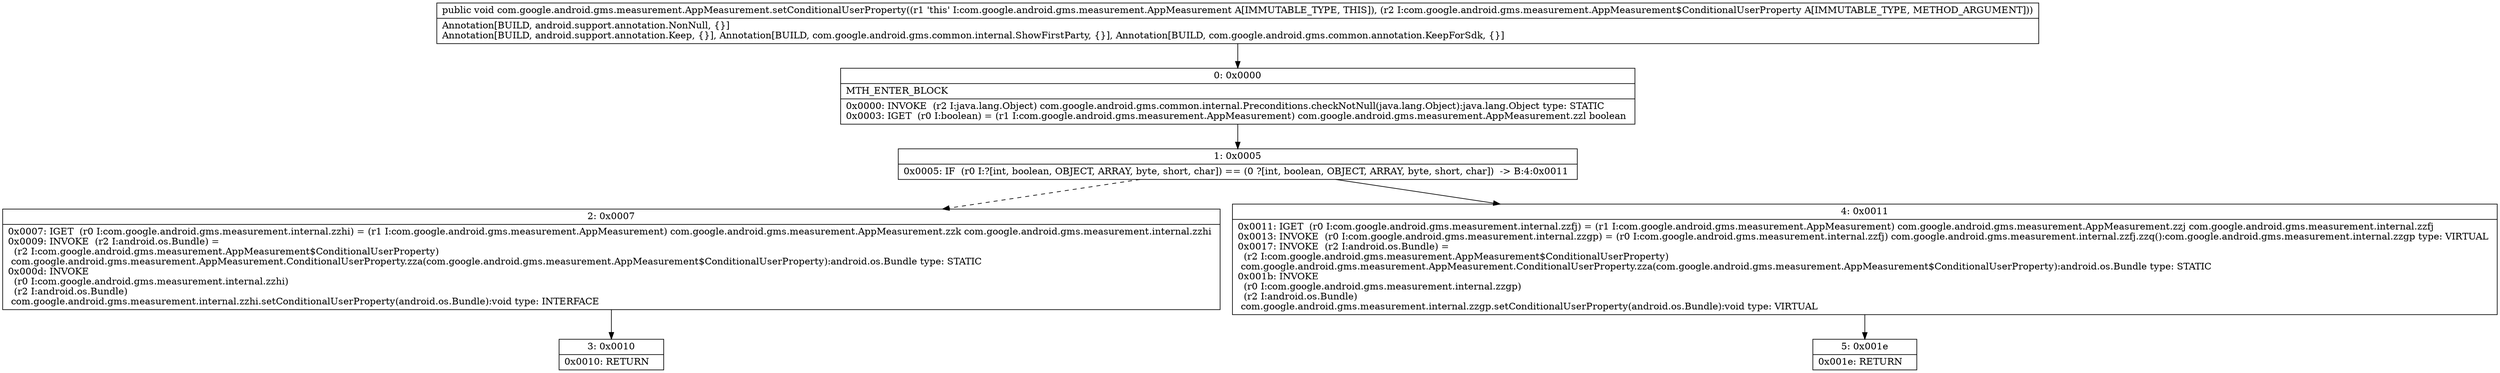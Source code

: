 digraph "CFG forcom.google.android.gms.measurement.AppMeasurement.setConditionalUserProperty(Lcom\/google\/android\/gms\/measurement\/AppMeasurement$ConditionalUserProperty;)V" {
Node_0 [shape=record,label="{0\:\ 0x0000|MTH_ENTER_BLOCK\l|0x0000: INVOKE  (r2 I:java.lang.Object) com.google.android.gms.common.internal.Preconditions.checkNotNull(java.lang.Object):java.lang.Object type: STATIC \l0x0003: IGET  (r0 I:boolean) = (r1 I:com.google.android.gms.measurement.AppMeasurement) com.google.android.gms.measurement.AppMeasurement.zzl boolean \l}"];
Node_1 [shape=record,label="{1\:\ 0x0005|0x0005: IF  (r0 I:?[int, boolean, OBJECT, ARRAY, byte, short, char]) == (0 ?[int, boolean, OBJECT, ARRAY, byte, short, char])  \-\> B:4:0x0011 \l}"];
Node_2 [shape=record,label="{2\:\ 0x0007|0x0007: IGET  (r0 I:com.google.android.gms.measurement.internal.zzhi) = (r1 I:com.google.android.gms.measurement.AppMeasurement) com.google.android.gms.measurement.AppMeasurement.zzk com.google.android.gms.measurement.internal.zzhi \l0x0009: INVOKE  (r2 I:android.os.Bundle) = \l  (r2 I:com.google.android.gms.measurement.AppMeasurement$ConditionalUserProperty)\l com.google.android.gms.measurement.AppMeasurement.ConditionalUserProperty.zza(com.google.android.gms.measurement.AppMeasurement$ConditionalUserProperty):android.os.Bundle type: STATIC \l0x000d: INVOKE  \l  (r0 I:com.google.android.gms.measurement.internal.zzhi)\l  (r2 I:android.os.Bundle)\l com.google.android.gms.measurement.internal.zzhi.setConditionalUserProperty(android.os.Bundle):void type: INTERFACE \l}"];
Node_3 [shape=record,label="{3\:\ 0x0010|0x0010: RETURN   \l}"];
Node_4 [shape=record,label="{4\:\ 0x0011|0x0011: IGET  (r0 I:com.google.android.gms.measurement.internal.zzfj) = (r1 I:com.google.android.gms.measurement.AppMeasurement) com.google.android.gms.measurement.AppMeasurement.zzj com.google.android.gms.measurement.internal.zzfj \l0x0013: INVOKE  (r0 I:com.google.android.gms.measurement.internal.zzgp) = (r0 I:com.google.android.gms.measurement.internal.zzfj) com.google.android.gms.measurement.internal.zzfj.zzq():com.google.android.gms.measurement.internal.zzgp type: VIRTUAL \l0x0017: INVOKE  (r2 I:android.os.Bundle) = \l  (r2 I:com.google.android.gms.measurement.AppMeasurement$ConditionalUserProperty)\l com.google.android.gms.measurement.AppMeasurement.ConditionalUserProperty.zza(com.google.android.gms.measurement.AppMeasurement$ConditionalUserProperty):android.os.Bundle type: STATIC \l0x001b: INVOKE  \l  (r0 I:com.google.android.gms.measurement.internal.zzgp)\l  (r2 I:android.os.Bundle)\l com.google.android.gms.measurement.internal.zzgp.setConditionalUserProperty(android.os.Bundle):void type: VIRTUAL \l}"];
Node_5 [shape=record,label="{5\:\ 0x001e|0x001e: RETURN   \l}"];
MethodNode[shape=record,label="{public void com.google.android.gms.measurement.AppMeasurement.setConditionalUserProperty((r1 'this' I:com.google.android.gms.measurement.AppMeasurement A[IMMUTABLE_TYPE, THIS]), (r2 I:com.google.android.gms.measurement.AppMeasurement$ConditionalUserProperty A[IMMUTABLE_TYPE, METHOD_ARGUMENT]))  | Annotation[BUILD, android.support.annotation.NonNull, \{\}]\lAnnotation[BUILD, android.support.annotation.Keep, \{\}], Annotation[BUILD, com.google.android.gms.common.internal.ShowFirstParty, \{\}], Annotation[BUILD, com.google.android.gms.common.annotation.KeepForSdk, \{\}]\l}"];
MethodNode -> Node_0;
Node_0 -> Node_1;
Node_1 -> Node_2[style=dashed];
Node_1 -> Node_4;
Node_2 -> Node_3;
Node_4 -> Node_5;
}

